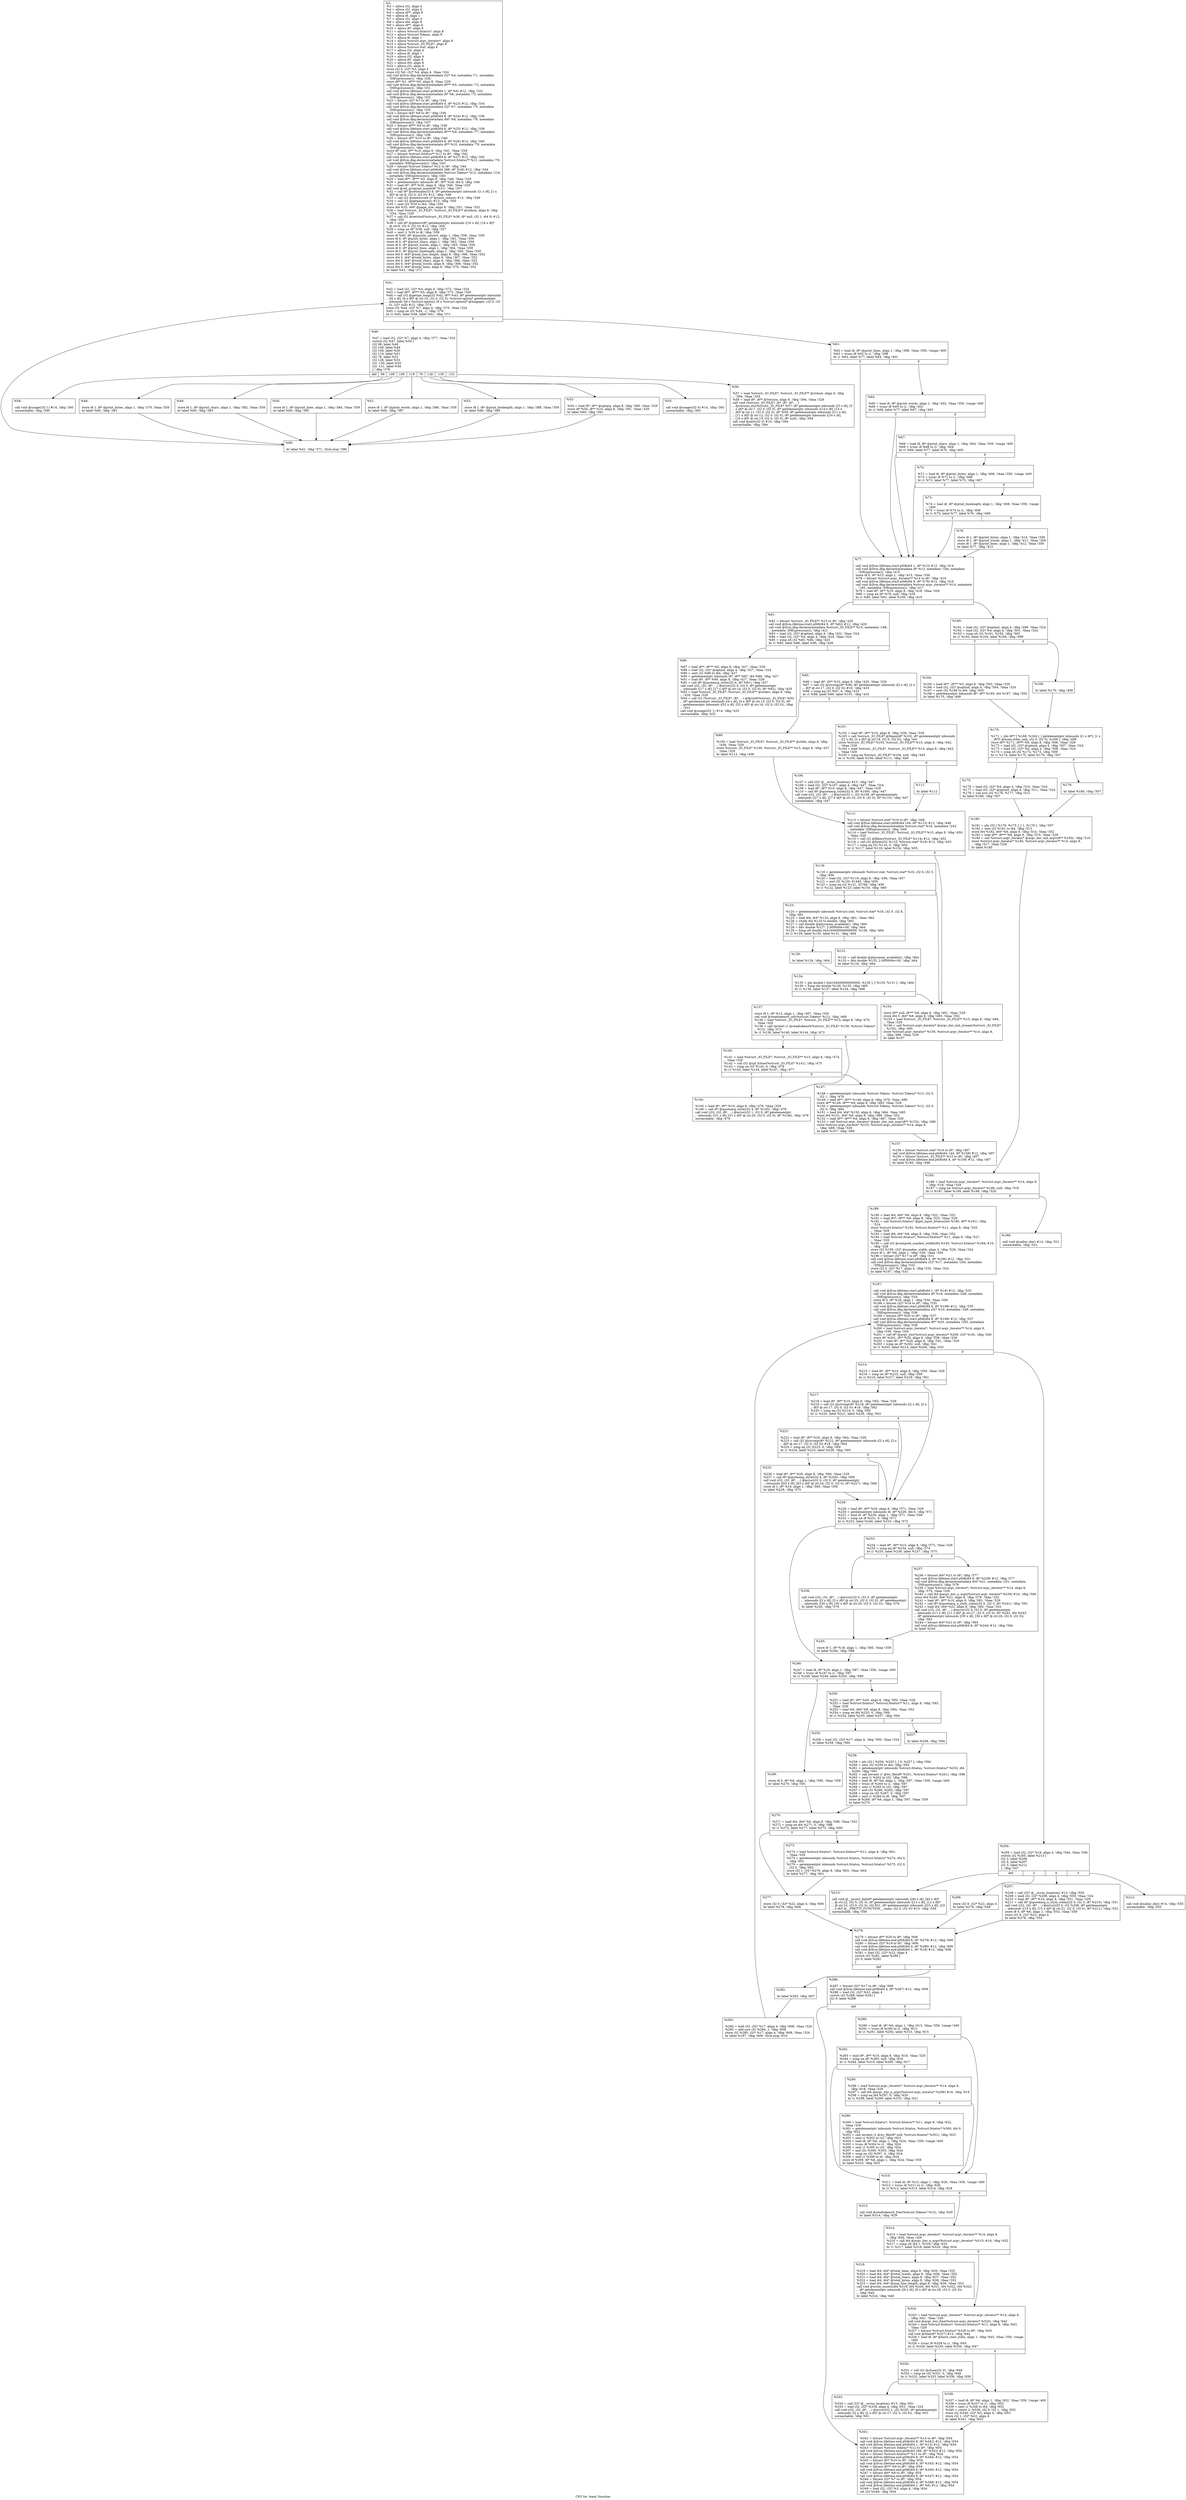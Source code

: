 digraph "CFG for 'main' function" {
	label="CFG for 'main' function";

	Node0x27b2780 [shape=record,label="{%2:\l  %3 = alloca i32, align 4\l  %4 = alloca i32, align 4\l  %5 = alloca i8**, align 8\l  %6 = alloca i8, align 1\l  %7 = alloca i32, align 4\l  %8 = alloca i64, align 8\l  %9 = alloca i8**, align 8\l  %10 = alloca i8*, align 8\l  %11 = alloca %struct.fstatus*, align 8\l  %12 = alloca %struct.Tokens, align 8\l  %13 = alloca i8, align 1\l  %14 = alloca %struct.argv_iterator*, align 8\l  %15 = alloca %struct._IO_FILE*, align 8\l  %16 = alloca %struct.stat, align 8\l  %17 = alloca i32, align 4\l  %18 = alloca i8, align 1\l  %19 = alloca i32, align 4\l  %20 = alloca i8*, align 8\l  %21 = alloca i64, align 8\l  %22 = alloca i32, align 4\l  store i32 0, i32* %3, align 4\l  store i32 %0, i32* %4, align 4, !tbaa !324\l  call void @llvm.dbg.declare(metadata i32* %4, metadata !71, metadata\l... !DIExpression()), !dbg !328\l  store i8** %1, i8*** %5, align 8, !tbaa !329\l  call void @llvm.dbg.declare(metadata i8*** %5, metadata !72, metadata\l... !DIExpression()), !dbg !331\l  call void @llvm.lifetime.start.p0i8(i64 1, i8* %6) #12, !dbg !332\l  call void @llvm.dbg.declare(metadata i8* %6, metadata !73, metadata\l... !DIExpression()), !dbg !333\l  %23 = bitcast i32* %7 to i8*, !dbg !334\l  call void @llvm.lifetime.start.p0i8(i64 4, i8* %23) #12, !dbg !334\l  call void @llvm.dbg.declare(metadata i32* %7, metadata !75, metadata\l... !DIExpression()), !dbg !335\l  %24 = bitcast i64* %8 to i8*, !dbg !336\l  call void @llvm.lifetime.start.p0i8(i64 8, i8* %24) #12, !dbg !336\l  call void @llvm.dbg.declare(metadata i64* %8, metadata !76, metadata\l... !DIExpression()), !dbg !337\l  %25 = bitcast i8*** %9 to i8*, !dbg !338\l  call void @llvm.lifetime.start.p0i8(i64 8, i8* %25) #12, !dbg !338\l  call void @llvm.dbg.declare(metadata i8*** %9, metadata !77, metadata\l... !DIExpression()), !dbg !339\l  %26 = bitcast i8** %10 to i8*, !dbg !340\l  call void @llvm.lifetime.start.p0i8(i64 8, i8* %26) #12, !dbg !340\l  call void @llvm.dbg.declare(metadata i8** %10, metadata !78, metadata\l... !DIExpression()), !dbg !341\l  store i8* null, i8** %10, align 8, !dbg !341, !tbaa !329\l  %27 = bitcast %struct.fstatus** %11 to i8*, !dbg !342\l  call void @llvm.lifetime.start.p0i8(i64 8, i8* %27) #12, !dbg !342\l  call void @llvm.dbg.declare(metadata %struct.fstatus** %11, metadata !79,\l... metadata !DIExpression()), !dbg !343\l  %28 = bitcast %struct.Tokens* %12 to i8*, !dbg !344\l  call void @llvm.lifetime.start.p0i8(i64 288, i8* %28) #12, !dbg !344\l  call void @llvm.dbg.declare(metadata %struct.Tokens* %12, metadata !124,\l... metadata !DIExpression()), !dbg !345\l  %29 = load i8**, i8*** %5, align 8, !dbg !346, !tbaa !329\l  %30 = getelementptr inbounds i8*, i8** %29, i64 0, !dbg !346\l  %31 = load i8*, i8** %30, align 8, !dbg !346, !tbaa !329\l  call void @set_program_name(i8* %31), !dbg !347\l  %32 = call i8* @setlocale(i32 6, i8* getelementptr inbounds ([1 x i8], [1 x\l... i8]* @.str.8, i32 0, i32 0)) #12, !dbg !348\l  %33 = call i32 @atexit(void ()* @close_stdout) #12, !dbg !349\l  %34 = call i32 @getpagesize() #13, !dbg !350\l  %35 = sext i32 %34 to i64, !dbg !350\l  store i64 %35, i64* @page_size, align 8, !dbg !351, !tbaa !352\l  %36 = load %struct._IO_FILE*, %struct._IO_FILE** @stdout, align 8, !dbg\l... !354, !tbaa !329\l  %37 = call i32 @setvbuf(%struct._IO_FILE* %36, i8* null, i32 1, i64 0) #12,\l... !dbg !355\l  %38 = call i8* @getenv(i8* getelementptr inbounds ([16 x i8], [16 x i8]*\l... @.str.9, i32 0, i32 0)) #12, !dbg !356\l  %39 = icmp ne i8* %38, null, !dbg !357\l  %40 = zext i1 %39 to i8, !dbg !358\l  store i8 %40, i8* @posixly_correct, align 1, !dbg !358, !tbaa !359\l  store i8 0, i8* @print_bytes, align 1, !dbg !361, !tbaa !359\l  store i8 0, i8* @print_chars, align 1, !dbg !362, !tbaa !359\l  store i8 0, i8* @print_words, align 1, !dbg !363, !tbaa !359\l  store i8 0, i8* @print_lines, align 1, !dbg !364, !tbaa !359\l  store i8 0, i8* @print_linelength, align 1, !dbg !365, !tbaa !359\l  store i64 0, i64* @max_line_length, align 8, !dbg !366, !tbaa !352\l  store i64 0, i64* @total_bytes, align 8, !dbg !367, !tbaa !352\l  store i64 0, i64* @total_chars, align 8, !dbg !368, !tbaa !352\l  store i64 0, i64* @total_words, align 8, !dbg !369, !tbaa !352\l  store i64 0, i64* @total_lines, align 8, !dbg !370, !tbaa !352\l  br label %41, !dbg !371\l}"];
	Node0x27b2780 -> Node0x27b2ab0;
	Node0x27b2ab0 [shape=record,label="{%41:\l\l  %42 = load i32, i32* %4, align 4, !dbg !372, !tbaa !324\l  %43 = load i8**, i8*** %5, align 8, !dbg !373, !tbaa !329\l  %44 = call i32 @getopt_long(i32 %42, i8** %43, i8* getelementptr inbounds\l... ([6 x i8], [6 x i8]* @.str.10, i32 0, i32 0), %struct.option* getelementptr\l... inbounds ([9 x %struct.option], [9 x %struct.option]* @longopts, i32 0, i32\l... 0), i32* null) #12, !dbg !374\l  store i32 %44, i32* %7, align 4, !dbg !375, !tbaa !324\l  %45 = icmp ne i32 %44, -1, !dbg !376\l  br i1 %45, label %46, label %61, !dbg !371\l|{<s0>T|<s1>F}}"];
	Node0x27b2ab0:s0 -> Node0x27b2b00;
	Node0x27b2ab0:s1 -> Node0x27b2e70;
	Node0x27b2b00 [shape=record,label="{%46:\l\l  %47 = load i32, i32* %7, align 4, !dbg !377, !tbaa !324\l  switch i32 %47, label %59 [\l    i32 99, label %48\l    i32 109, label %49\l    i32 108, label %50\l    i32 119, label %51\l    i32 76, label %52\l    i32 128, label %53\l    i32 -130, label %55\l    i32 -131, label %56\l  ], !dbg !378\l|{<s0>def|<s1>99|<s2>109|<s3>108|<s4>119|<s5>76|<s6>128|<s7>-130|<s8>-131}}"];
	Node0x27b2b00:s0 -> Node0x27b2dd0;
	Node0x27b2b00:s1 -> Node0x27b2b50;
	Node0x27b2b00:s2 -> Node0x27b2ba0;
	Node0x27b2b00:s3 -> Node0x27b2bf0;
	Node0x27b2b00:s4 -> Node0x27b2c40;
	Node0x27b2b00:s5 -> Node0x27b2c90;
	Node0x27b2b00:s6 -> Node0x27b2ce0;
	Node0x27b2b00:s7 -> Node0x27b2d30;
	Node0x27b2b00:s8 -> Node0x27b2d80;
	Node0x27b2b50 [shape=record,label="{%48:\l\l  store i8 1, i8* @print_bytes, align 1, !dbg !379, !tbaa !359\l  br label %60, !dbg !381\l}"];
	Node0x27b2b50 -> Node0x27b2e20;
	Node0x27b2ba0 [shape=record,label="{%49:\l\l  store i8 1, i8* @print_chars, align 1, !dbg !382, !tbaa !359\l  br label %60, !dbg !383\l}"];
	Node0x27b2ba0 -> Node0x27b2e20;
	Node0x27b2bf0 [shape=record,label="{%50:\l\l  store i8 1, i8* @print_lines, align 1, !dbg !384, !tbaa !359\l  br label %60, !dbg !385\l}"];
	Node0x27b2bf0 -> Node0x27b2e20;
	Node0x27b2c40 [shape=record,label="{%51:\l\l  store i8 1, i8* @print_words, align 1, !dbg !386, !tbaa !359\l  br label %60, !dbg !387\l}"];
	Node0x27b2c40 -> Node0x27b2e20;
	Node0x27b2c90 [shape=record,label="{%52:\l\l  store i8 1, i8* @print_linelength, align 1, !dbg !388, !tbaa !359\l  br label %60, !dbg !389\l}"];
	Node0x27b2c90 -> Node0x27b2e20;
	Node0x27b2ce0 [shape=record,label="{%53:\l\l  %54 = load i8*, i8** @optarg, align 8, !dbg !390, !tbaa !329\l  store i8* %54, i8** %10, align 8, !dbg !391, !tbaa !329\l  br label %60, !dbg !392\l}"];
	Node0x27b2ce0 -> Node0x27b2e20;
	Node0x27b2d30 [shape=record,label="{%55:\l\l  call void @usage(i32 0) #14, !dbg !393\l  unreachable, !dbg !393\l}"];
	Node0x27b2d80 [shape=record,label="{%56:\l\l  %57 = load %struct._IO_FILE*, %struct._IO_FILE** @stdout, align 8, !dbg\l... !394, !tbaa !329\l  %58 = load i8*, i8** @Version, align 8, !dbg !394, !tbaa !329\l  call void (%struct._IO_FILE*, i8*, i8*, i8*, ...)\l... @version_etc(%struct._IO_FILE* %57, i8* getelementptr inbounds ([3 x i8], [3\l... x i8]* @.str.7, i32 0, i32 0), i8* getelementptr inbounds ([14 x i8], [14 x\l... i8]* @.str.11, i32 0, i32 0), i8* %58, i8* getelementptr inbounds ([11 x i8],\l... [11 x i8]* @.str.12, i32 0, i32 0), i8* getelementptr inbounds ([16 x i8],\l... [16 x i8]* @.str.13, i32 0, i32 0), i8* null), !dbg !394\l  call void @exit(i32 0) #15, !dbg !394\l  unreachable, !dbg !394\l}"];
	Node0x27b2dd0 [shape=record,label="{%59:\l\l  call void @usage(i32 1) #14, !dbg !395\l  unreachable, !dbg !395\l}"];
	Node0x27b2e20 [shape=record,label="{%60:\l\l  br label %41, !dbg !371, !llvm.loop !396\l}"];
	Node0x27b2e20 -> Node0x27b2ab0;
	Node0x27b2e70 [shape=record,label="{%61:\l\l  %62 = load i8, i8* @print_lines, align 1, !dbg !398, !tbaa !359, !range !400\l  %63 = trunc i8 %62 to i1, !dbg !398\l  br i1 %63, label %77, label %64, !dbg !401\l|{<s0>T|<s1>F}}"];
	Node0x27b2e70:s0 -> Node0x27b3050;
	Node0x27b2e70:s1 -> Node0x27b2ec0;
	Node0x27b2ec0 [shape=record,label="{%64:\l\l  %65 = load i8, i8* @print_words, align 1, !dbg !402, !tbaa !359, !range !400\l  %66 = trunc i8 %65 to i1, !dbg !402\l  br i1 %66, label %77, label %67, !dbg !403\l|{<s0>T|<s1>F}}"];
	Node0x27b2ec0:s0 -> Node0x27b3050;
	Node0x27b2ec0:s1 -> Node0x27b2f10;
	Node0x27b2f10 [shape=record,label="{%67:\l\l  %68 = load i8, i8* @print_chars, align 1, !dbg !404, !tbaa !359, !range !400\l  %69 = trunc i8 %68 to i1, !dbg !404\l  br i1 %69, label %77, label %70, !dbg !405\l|{<s0>T|<s1>F}}"];
	Node0x27b2f10:s0 -> Node0x27b3050;
	Node0x27b2f10:s1 -> Node0x27b2f60;
	Node0x27b2f60 [shape=record,label="{%70:\l\l  %71 = load i8, i8* @print_bytes, align 1, !dbg !406, !tbaa !359, !range !400\l  %72 = trunc i8 %71 to i1, !dbg !406\l  br i1 %72, label %77, label %73, !dbg !407\l|{<s0>T|<s1>F}}"];
	Node0x27b2f60:s0 -> Node0x27b3050;
	Node0x27b2f60:s1 -> Node0x27b2fb0;
	Node0x27b2fb0 [shape=record,label="{%73:\l\l  %74 = load i8, i8* @print_linelength, align 1, !dbg !408, !tbaa !359, !range\l... !400\l  %75 = trunc i8 %74 to i1, !dbg !408\l  br i1 %75, label %77, label %76, !dbg !409\l|{<s0>T|<s1>F}}"];
	Node0x27b2fb0:s0 -> Node0x27b3050;
	Node0x27b2fb0:s1 -> Node0x27b3000;
	Node0x27b3000 [shape=record,label="{%76:\l\l  store i8 1, i8* @print_bytes, align 1, !dbg !410, !tbaa !359\l  store i8 1, i8* @print_words, align 1, !dbg !411, !tbaa !359\l  store i8 1, i8* @print_lines, align 1, !dbg !412, !tbaa !359\l  br label %77, !dbg !413\l}"];
	Node0x27b3000 -> Node0x27b3050;
	Node0x27b3050 [shape=record,label="{%77:\l\l  call void @llvm.lifetime.start.p0i8(i64 1, i8* %13) #12, !dbg !414\l  call void @llvm.dbg.declare(metadata i8* %13, metadata !184, metadata\l... !DIExpression()), !dbg !415\l  store i8 0, i8* %13, align 1, !dbg !415, !tbaa !359\l  %78 = bitcast %struct.argv_iterator** %14 to i8*, !dbg !416\l  call void @llvm.lifetime.start.p0i8(i64 8, i8* %78) #12, !dbg !416\l  call void @llvm.dbg.declare(metadata %struct.argv_iterator** %14, metadata\l... !185, metadata !DIExpression()), !dbg !417\l  %79 = load i8*, i8** %10, align 8, !dbg !418, !tbaa !329\l  %80 = icmp ne i8* %79, null, !dbg !418\l  br i1 %80, label %81, label %160, !dbg !419\l|{<s0>T|<s1>F}}"];
	Node0x27b3050:s0 -> Node0x27b30a0;
	Node0x27b3050:s1 -> Node0x27b3690;
	Node0x27b30a0 [shape=record,label="{%81:\l\l  %82 = bitcast %struct._IO_FILE** %15 to i8*, !dbg !420\l  call void @llvm.lifetime.start.p0i8(i64 8, i8* %82) #12, !dbg !420\l  call void @llvm.dbg.declare(metadata %struct._IO_FILE** %15, metadata !188,\l... metadata !DIExpression()), !dbg !421\l  %83 = load i32, i32* @optind, align 4, !dbg !422, !tbaa !324\l  %84 = load i32, i32* %4, align 4, !dbg !424, !tbaa !324\l  %85 = icmp slt i32 %83, %84, !dbg !425\l  br i1 %85, label %86, label %95, !dbg !426\l|{<s0>T|<s1>F}}"];
	Node0x27b30a0:s0 -> Node0x27b30f0;
	Node0x27b30a0:s1 -> Node0x27b3140;
	Node0x27b30f0 [shape=record,label="{%86:\l\l  %87 = load i8**, i8*** %5, align 8, !dbg !427, !tbaa !329\l  %88 = load i32, i32* @optind, align 4, !dbg !427, !tbaa !324\l  %89 = sext i32 %88 to i64, !dbg !427\l  %90 = getelementptr inbounds i8*, i8** %87, i64 %89, !dbg !427\l  %91 = load i8*, i8** %90, align 8, !dbg !427, !tbaa !329\l  %92 = call i8* @quotearg_style(i32 4, i8* %91), !dbg !427\l  call void (i32, i32, i8*, ...) @error(i32 0, i32 0, i8* getelementptr\l... inbounds ([17 x i8], [17 x i8]* @.str.14, i32 0, i32 0), i8* %92), !dbg !429\l  %93 = load %struct._IO_FILE*, %struct._IO_FILE** @stderr, align 8, !dbg\l... !430, !tbaa !329\l  %94 = call i32 (%struct._IO_FILE*, i8*, ...) @fprintf(%struct._IO_FILE* %93,\l... i8* getelementptr inbounds ([4 x i8], [4 x i8]* @.str.15, i32 0, i32 0), i8*\l... getelementptr inbounds ([52 x i8], [52 x i8]* @.str.16, i32 0, i32 0)), !dbg\l... !431\l  call void @usage(i32 1) #14, !dbg !432\l  unreachable, !dbg !432\l}"];
	Node0x27b3140 [shape=record,label="{%95:\l\l  %96 = load i8*, i8** %10, align 8, !dbg !433, !tbaa !329\l  %97 = call i32 @strcmp(i8* %96, i8* getelementptr inbounds ([2 x i8], [2 x\l... i8]* @.str.17, i32 0, i32 0)) #16, !dbg !433\l  %98 = icmp eq i32 %97, 0, !dbg !433\l  br i1 %98, label %99, label %101, !dbg !435\l|{<s0>T|<s1>F}}"];
	Node0x27b3140:s0 -> Node0x27b3190;
	Node0x27b3140:s1 -> Node0x27b31e0;
	Node0x27b3190 [shape=record,label="{%99:\l\l  %100 = load %struct._IO_FILE*, %struct._IO_FILE** @stdin, align 8, !dbg\l... !436, !tbaa !329\l  store %struct._IO_FILE* %100, %struct._IO_FILE** %15, align 8, !dbg !437,\l... !tbaa !329\l  br label %112, !dbg !438\l}"];
	Node0x27b3190 -> Node0x27b32d0;
	Node0x27b31e0 [shape=record,label="{%101:\l\l  %102 = load i8*, i8** %10, align 8, !dbg !439, !tbaa !329\l  %103 = call %struct._IO_FILE* @fopen(i8* %102, i8* getelementptr inbounds\l... ([2 x i8], [2 x i8]* @.str.18, i32 0, i32 0)), !dbg !441\l  store %struct._IO_FILE* %103, %struct._IO_FILE** %15, align 8, !dbg !442,\l... !tbaa !329\l  %104 = load %struct._IO_FILE*, %struct._IO_FILE** %15, align 8, !dbg !443,\l... !tbaa !329\l  %105 = icmp eq %struct._IO_FILE* %104, null, !dbg !445\l  br i1 %105, label %106, label %111, !dbg !446\l|{<s0>T|<s1>F}}"];
	Node0x27b31e0:s0 -> Node0x27b3230;
	Node0x27b31e0:s1 -> Node0x27b3280;
	Node0x27b3230 [shape=record,label="{%106:\l\l  %107 = call i32* @__errno_location() #13, !dbg !447\l  %108 = load i32, i32* %107, align 4, !dbg !447, !tbaa !324\l  %109 = load i8*, i8** %10, align 8, !dbg !447, !tbaa !329\l  %110 = call i8* @quotearg_style(i32 4, i8* %109), !dbg !447\l  call void (i32, i32, i8*, ...) @error(i32 1, i32 %108, i8* getelementptr\l... inbounds ([27 x i8], [27 x i8]* @.str.19, i32 0, i32 0), i8* %110), !dbg !447\l  unreachable, !dbg !447\l}"];
	Node0x27b3280 [shape=record,label="{%111:\l\l  br label %112\l}"];
	Node0x27b3280 -> Node0x27b32d0;
	Node0x27b32d0 [shape=record,label="{%112:\l\l  %113 = bitcast %struct.stat* %16 to i8*, !dbg !448\l  call void @llvm.lifetime.start.p0i8(i64 144, i8* %113) #12, !dbg !448\l  call void @llvm.dbg.declare(metadata %struct.stat* %16, metadata !243,\l... metadata !DIExpression()), !dbg !449\l  %114 = load %struct._IO_FILE*, %struct._IO_FILE** %15, align 8, !dbg !450,\l... !tbaa !329\l  %115 = call i32 @fileno(%struct._IO_FILE* %114) #12, !dbg !452\l  %116 = call i32 @fstat(i32 %115, %struct.stat* %16) #12, !dbg !453\l  %117 = icmp eq i32 %116, 0, !dbg !454\l  br i1 %117, label %118, label %154, !dbg !455\l|{<s0>T|<s1>F}}"];
	Node0x27b32d0:s0 -> Node0x27b3320;
	Node0x27b32d0:s1 -> Node0x27b35f0;
	Node0x27b3320 [shape=record,label="{%118:\l\l  %119 = getelementptr inbounds %struct.stat, %struct.stat* %16, i32 0, i32 3,\l... !dbg !456\l  %120 = load i32, i32* %119, align 8, !dbg !456, !tbaa !457\l  %121 = and i32 %120, 61440, !dbg !456\l  %122 = icmp eq i32 %121, 32768, !dbg !456\l  br i1 %122, label %123, label %154, !dbg !460\l|{<s0>T|<s1>F}}"];
	Node0x27b3320:s0 -> Node0x27b3370;
	Node0x27b3320:s1 -> Node0x27b35f0;
	Node0x27b3370 [shape=record,label="{%123:\l\l  %124 = getelementptr inbounds %struct.stat, %struct.stat* %16, i32 0, i32 8,\l... !dbg !461\l  %125 = load i64, i64* %124, align 8, !dbg !461, !tbaa !462\l  %126 = sitofp i64 %125 to double, !dbg !463\l  %127 = call double @physmem_available(), !dbg !464\l  %128 = fdiv double %127, 2.000000e+00, !dbg !464\l  %129 = fcmp olt double 0x4164000000000000, %128, !dbg !464\l  br i1 %129, label %130, label %131, !dbg !464\l|{<s0>T|<s1>F}}"];
	Node0x27b3370:s0 -> Node0x27b33c0;
	Node0x27b3370:s1 -> Node0x27b3410;
	Node0x27b33c0 [shape=record,label="{%130:\l\l  br label %134, !dbg !464\l}"];
	Node0x27b33c0 -> Node0x27b3460;
	Node0x27b3410 [shape=record,label="{%131:\l\l  %132 = call double @physmem_available(), !dbg !464\l  %133 = fdiv double %132, 2.000000e+00, !dbg !464\l  br label %134, !dbg !464\l}"];
	Node0x27b3410 -> Node0x27b3460;
	Node0x27b3460 [shape=record,label="{%134:\l\l  %135 = phi double [ 0x4164000000000000, %130 ], [ %133, %131 ], !dbg !464\l  %136 = fcmp ole double %126, %135, !dbg !465\l  br i1 %136, label %137, label %154, !dbg !466\l|{<s0>T|<s1>F}}"];
	Node0x27b3460:s0 -> Node0x27b34b0;
	Node0x27b3460:s1 -> Node0x27b35f0;
	Node0x27b34b0 [shape=record,label="{%137:\l\l  store i8 1, i8* %13, align 1, !dbg !467, !tbaa !359\l  call void @readtokens0_init(%struct.Tokens* %12), !dbg !469\l  %138 = load %struct._IO_FILE*, %struct._IO_FILE** %15, align 8, !dbg !470,\l... !tbaa !329\l  %139 = call zeroext i1 @readtokens0(%struct._IO_FILE* %138, %struct.Tokens*\l... %12), !dbg !472\l  br i1 %139, label %140, label %144, !dbg !473\l|{<s0>T|<s1>F}}"];
	Node0x27b34b0:s0 -> Node0x27b3500;
	Node0x27b34b0:s1 -> Node0x27b3550;
	Node0x27b3500 [shape=record,label="{%140:\l\l  %141 = load %struct._IO_FILE*, %struct._IO_FILE** %15, align 8, !dbg !474,\l... !tbaa !329\l  %142 = call i32 @rpl_fclose(%struct._IO_FILE* %141), !dbg !475\l  %143 = icmp ne i32 %142, 0, !dbg !476\l  br i1 %143, label %144, label %147, !dbg !477\l|{<s0>T|<s1>F}}"];
	Node0x27b3500:s0 -> Node0x27b3550;
	Node0x27b3500:s1 -> Node0x27b35a0;
	Node0x27b3550 [shape=record,label="{%144:\l\l  %145 = load i8*, i8** %10, align 8, !dbg !478, !tbaa !329\l  %146 = call i8* @quotearg_style(i32 4, i8* %145), !dbg !478\l  call void (i32, i32, i8*, ...) @error(i32 1, i32 0, i8* getelementptr\l... inbounds ([31 x i8], [31 x i8]* @.str.20, i32 0, i32 0), i8* %146), !dbg !478\l  unreachable, !dbg !478\l}"];
	Node0x27b35a0 [shape=record,label="{%147:\l\l  %148 = getelementptr inbounds %struct.Tokens, %struct.Tokens* %12, i32 0,\l... i32 1, !dbg !479\l  %149 = load i8**, i8*** %148, align 8, !dbg !479, !tbaa !480\l  store i8** %149, i8*** %9, align 8, !dbg !483, !tbaa !329\l  %150 = getelementptr inbounds %struct.Tokens, %struct.Tokens* %12, i32 0,\l... i32 0, !dbg !484\l  %151 = load i64, i64* %150, align 8, !dbg !484, !tbaa !485\l  store i64 %151, i64* %8, align 8, !dbg !486, !tbaa !352\l  %152 = load i8**, i8*** %9, align 8, !dbg !487, !tbaa !329\l  %153 = call %struct.argv_iterator* @argv_iter_init_argv(i8** %152), !dbg !488\l  store %struct.argv_iterator* %153, %struct.argv_iterator** %14, align 8,\l... !dbg !489, !tbaa !329\l  br label %157, !dbg !490\l}"];
	Node0x27b35a0 -> Node0x27b3640;
	Node0x27b35f0 [shape=record,label="{%154:\l\l  store i8** null, i8*** %9, align 8, !dbg !491, !tbaa !329\l  store i64 0, i64* %8, align 8, !dbg !493, !tbaa !352\l  %155 = load %struct._IO_FILE*, %struct._IO_FILE** %15, align 8, !dbg !494,\l... !tbaa !329\l  %156 = call %struct.argv_iterator* @argv_iter_init_stream(%struct._IO_FILE*\l... %155), !dbg !495\l  store %struct.argv_iterator* %156, %struct.argv_iterator** %14, align 8,\l... !dbg !496, !tbaa !329\l  br label %157\l}"];
	Node0x27b35f0 -> Node0x27b3640;
	Node0x27b3640 [shape=record,label="{%157:\l\l  %158 = bitcast %struct.stat* %16 to i8*, !dbg !497\l  call void @llvm.lifetime.end.p0i8(i64 144, i8* %158) #12, !dbg !497\l  %159 = bitcast %struct._IO_FILE** %15 to i8*, !dbg !497\l  call void @llvm.lifetime.end.p0i8(i64 8, i8* %159) #12, !dbg !497\l  br label %185, !dbg !498\l}"];
	Node0x27b3640 -> Node0x27b38c0;
	Node0x27b3690 [shape=record,label="{%160:\l\l  %161 = load i32, i32* @optind, align 4, !dbg !499, !tbaa !324\l  %162 = load i32, i32* %4, align 4, !dbg !501, !tbaa !324\l  %163 = icmp slt i32 %161, %162, !dbg !502\l  br i1 %163, label %164, label %169, !dbg !499\l|{<s0>T|<s1>F}}"];
	Node0x27b3690:s0 -> Node0x27b36e0;
	Node0x27b3690:s1 -> Node0x27b3730;
	Node0x27b36e0 [shape=record,label="{%164:\l\l  %165 = load i8**, i8*** %5, align 8, !dbg !503, !tbaa !329\l  %166 = load i32, i32* @optind, align 4, !dbg !504, !tbaa !324\l  %167 = sext i32 %166 to i64, !dbg !505\l  %168 = getelementptr inbounds i8*, i8** %165, i64 %167, !dbg !505\l  br label %170, !dbg !499\l}"];
	Node0x27b36e0 -> Node0x27b3780;
	Node0x27b3730 [shape=record,label="{%169:\l\l  br label %170, !dbg !499\l}"];
	Node0x27b3730 -> Node0x27b3780;
	Node0x27b3780 [shape=record,label="{%170:\l\l  %171 = phi i8** [ %168, %164 ], [ getelementptr inbounds ([1 x i8*], [1 x\l... i8*]* @main.stdin_only, i32 0, i32 0), %169 ], !dbg !499\l  store i8** %171, i8*** %9, align 8, !dbg !506, !tbaa !329\l  %172 = load i32, i32* @optind, align 4, !dbg !507, !tbaa !324\l  %173 = load i32, i32* %4, align 4, !dbg !508, !tbaa !324\l  %174 = icmp slt i32 %172, %173, !dbg !509\l  br i1 %174, label %175, label %179, !dbg !507\l|{<s0>T|<s1>F}}"];
	Node0x27b3780:s0 -> Node0x27b37d0;
	Node0x27b3780:s1 -> Node0x27b3820;
	Node0x27b37d0 [shape=record,label="{%175:\l\l  %176 = load i32, i32* %4, align 4, !dbg !510, !tbaa !324\l  %177 = load i32, i32* @optind, align 4, !dbg !511, !tbaa !324\l  %178 = sub nsw i32 %176, %177, !dbg !512\l  br label %180, !dbg !507\l}"];
	Node0x27b37d0 -> Node0x27b3870;
	Node0x27b3820 [shape=record,label="{%179:\l\l  br label %180, !dbg !507\l}"];
	Node0x27b3820 -> Node0x27b3870;
	Node0x27b3870 [shape=record,label="{%180:\l\l  %181 = phi i32 [ %178, %175 ], [ 1, %179 ], !dbg !507\l  %182 = sext i32 %181 to i64, !dbg !513\l  store i64 %182, i64* %8, align 8, !dbg !514, !tbaa !352\l  %183 = load i8**, i8*** %9, align 8, !dbg !515, !tbaa !329\l  %184 = call %struct.argv_iterator* @argv_iter_init_argv(i8** %183), !dbg !516\l  store %struct.argv_iterator* %184, %struct.argv_iterator** %14, align 8,\l... !dbg !517, !tbaa !329\l  br label %185\l}"];
	Node0x27b3870 -> Node0x27b38c0;
	Node0x27b38c0 [shape=record,label="{%185:\l\l  %186 = load %struct.argv_iterator*, %struct.argv_iterator** %14, align 8,\l... !dbg !518, !tbaa !329\l  %187 = icmp ne %struct.argv_iterator* %186, null, !dbg !518\l  br i1 %187, label %189, label %188, !dbg !520\l|{<s0>T|<s1>F}}"];
	Node0x27b38c0:s0 -> Node0x27b3960;
	Node0x27b38c0:s1 -> Node0x27b3910;
	Node0x27b3910 [shape=record,label="{%188:\l\l  call void @xalloc_die() #14, !dbg !521\l  unreachable, !dbg !521\l}"];
	Node0x27b3960 [shape=record,label="{%189:\l\l  %190 = load i64, i64* %8, align 8, !dbg !522, !tbaa !352\l  %191 = load i8**, i8*** %9, align 8, !dbg !523, !tbaa !329\l  %192 = call %struct.fstatus* @get_input_fstatus(i64 %190, i8** %191), !dbg\l... !524\l  store %struct.fstatus* %192, %struct.fstatus** %11, align 8, !dbg !525,\l... !tbaa !329\l  %193 = load i64, i64* %8, align 8, !dbg !526, !tbaa !352\l  %194 = load %struct.fstatus*, %struct.fstatus** %11, align 8, !dbg !527,\l... !tbaa !329\l  %195 = call i32 @compute_number_width(i64 %193, %struct.fstatus* %194) #16,\l... !dbg !528\l  store i32 %195, i32* @number_width, align 4, !dbg !529, !tbaa !324\l  store i8 1, i8* %6, align 1, !dbg !530, !tbaa !359\l  %196 = bitcast i32* %17 to i8*, !dbg !531\l  call void @llvm.lifetime.start.p0i8(i64 4, i8* %196) #12, !dbg !531\l  call void @llvm.dbg.declare(metadata i32* %17, metadata !244, metadata\l... !DIExpression()), !dbg !532\l  store i32 0, i32* %17, align 4, !dbg !532, !tbaa !324\l  br label %197, !dbg !531\l}"];
	Node0x27b3960 -> Node0x27b39b0;
	Node0x27b39b0 [shape=record,label="{%197:\l\l  call void @llvm.lifetime.start.p0i8(i64 1, i8* %18) #12, !dbg !533\l  call void @llvm.dbg.declare(metadata i8* %18, metadata !246, metadata\l... !DIExpression()), !dbg !534\l  store i8 0, i8* %18, align 1, !dbg !534, !tbaa !359\l  %198 = bitcast i32* %19 to i8*, !dbg !535\l  call void @llvm.lifetime.start.p0i8(i64 4, i8* %198) #12, !dbg !535\l  call void @llvm.dbg.declare(metadata i32* %19, metadata !249, metadata\l... !DIExpression()), !dbg !536\l  %199 = bitcast i8** %20 to i8*, !dbg !537\l  call void @llvm.lifetime.start.p0i8(i64 8, i8* %199) #12, !dbg !537\l  call void @llvm.dbg.declare(metadata i8** %20, metadata !250, metadata\l... !DIExpression()), !dbg !538\l  %200 = load %struct.argv_iterator*, %struct.argv_iterator** %14, align 8,\l... !dbg !539, !tbaa !329\l  %201 = call i8* @argv_iter(%struct.argv_iterator* %200, i32* %19), !dbg !540\l  store i8* %201, i8** %20, align 8, !dbg !538, !tbaa !329\l  %202 = load i8*, i8** %20, align 8, !dbg !541, !tbaa !329\l  %203 = icmp ne i8* %202, null, !dbg !541\l  br i1 %203, label %214, label %204, !dbg !543\l|{<s0>T|<s1>F}}"];
	Node0x27b39b0:s0 -> Node0x27b3b90;
	Node0x27b39b0:s1 -> Node0x27b3a00;
	Node0x27b3a00 [shape=record,label="{%204:\l\l  %205 = load i32, i32* %19, align 4, !dbg !544, !tbaa !546\l  switch i32 %205, label %213 [\l    i32 2, label %206\l    i32 4, label %207\l    i32 3, label %212\l  ], !dbg !547\l|{<s0>def|<s1>2|<s2>4|<s3>3}}"];
	Node0x27b3a00:s0 -> Node0x27b3b40;
	Node0x27b3a00:s1 -> Node0x27b3a50;
	Node0x27b3a00:s2 -> Node0x27b3aa0;
	Node0x27b3a00:s3 -> Node0x27b3af0;
	Node0x27b3a50 [shape=record,label="{%206:\l\l  store i32 9, i32* %22, align 4\l  br label %278, !dbg !548\l}"];
	Node0x27b3a50 -> Node0x27b4130;
	Node0x27b3aa0 [shape=record,label="{%207:\l\l  %208 = call i32* @__errno_location() #13, !dbg !550\l  %209 = load i32, i32* %208, align 4, !dbg !550, !tbaa !324\l  %210 = load i8*, i8** %10, align 8, !dbg !551, !tbaa !329\l  %211 = call i8* @quotearg_n_style_colon(i32 0, i32 3, i8* %210), !dbg !551\l  call void (i32, i32, i8*, ...) @error(i32 0, i32 %209, i8* getelementptr\l... inbounds ([15 x i8], [15 x i8]* @.str.21, i32 0, i32 0), i8* %211), !dbg !552\l  store i8 0, i8* %6, align 1, !dbg !553, !tbaa !359\l  store i32 9, i32* %22, align 4\l  br label %278, !dbg !554\l}"];
	Node0x27b3aa0 -> Node0x27b4130;
	Node0x27b3af0 [shape=record,label="{%212:\l\l  call void @xalloc_die() #14, !dbg !555\l  unreachable, !dbg !555\l}"];
	Node0x27b3b40 [shape=record,label="{%213:\l\l  call void @__assert_fail(i8* getelementptr inbounds ([40 x i8], [40 x i8]*\l... @.str.22, i32 0, i32 0), i8* getelementptr inbounds ([12 x i8], [12 x i8]*\l... @.str.23, i32 0, i32 0), i32 831, i8* getelementptr inbounds ([23 x i8], [23\l... x i8]* @__PRETTY_FUNCTION__.main, i32 0, i32 0)) #15, !dbg !556\l  unreachable, !dbg !556\l}"];
	Node0x27b3b90 [shape=record,label="{%214:\l\l  %215 = load i8*, i8** %10, align 8, !dbg !559, !tbaa !329\l  %216 = icmp ne i8* %215, null, !dbg !559\l  br i1 %216, label %217, label %228, !dbg !561\l|{<s0>T|<s1>F}}"];
	Node0x27b3b90:s0 -> Node0x27b3be0;
	Node0x27b3b90:s1 -> Node0x27b3cd0;
	Node0x27b3be0 [shape=record,label="{%217:\l\l  %218 = load i8*, i8** %10, align 8, !dbg !562, !tbaa !329\l  %219 = call i32 @strcmp(i8* %218, i8* getelementptr inbounds ([2 x i8], [2 x\l... i8]* @.str.17, i32 0, i32 0)) #16, !dbg !562\l  %220 = icmp eq i32 %219, 0, !dbg !562\l  br i1 %220, label %221, label %228, !dbg !563\l|{<s0>T|<s1>F}}"];
	Node0x27b3be0:s0 -> Node0x27b3c30;
	Node0x27b3be0:s1 -> Node0x27b3cd0;
	Node0x27b3c30 [shape=record,label="{%221:\l\l  %222 = load i8*, i8** %20, align 8, !dbg !564, !tbaa !329\l  %223 = call i32 @strcmp(i8* %222, i8* getelementptr inbounds ([2 x i8], [2 x\l... i8]* @.str.17, i32 0, i32 0)) #16, !dbg !564\l  %224 = icmp eq i32 %223, 0, !dbg !564\l  br i1 %224, label %225, label %228, !dbg !565\l|{<s0>T|<s1>F}}"];
	Node0x27b3c30:s0 -> Node0x27b3c80;
	Node0x27b3c30:s1 -> Node0x27b3cd0;
	Node0x27b3c80 [shape=record,label="{%225:\l\l  %226 = load i8*, i8** %20, align 8, !dbg !566, !tbaa !329\l  %227 = call i8* @quotearg_style(i32 4, i8* %226), !dbg !566\l  call void (i32, i32, i8*, ...) @error(i32 0, i32 0, i8* getelementptr\l... inbounds ([63 x i8], [63 x i8]* @.str.24, i32 0, i32 0), i8* %227), !dbg !568\l  store i8 1, i8* %18, align 1, !dbg !569, !tbaa !359\l  br label %228, !dbg !570\l}"];
	Node0x27b3c80 -> Node0x27b3cd0;
	Node0x27b3cd0 [shape=record,label="{%228:\l\l  %229 = load i8*, i8** %20, align 8, !dbg !571, !tbaa !329\l  %230 = getelementptr inbounds i8, i8* %229, i64 0, !dbg !571\l  %231 = load i8, i8* %230, align 1, !dbg !571, !tbaa !546\l  %232 = icmp ne i8 %231, 0, !dbg !571\l  br i1 %232, label %246, label %233, !dbg !572\l|{<s0>T|<s1>F}}"];
	Node0x27b3cd0:s0 -> Node0x27b3e60;
	Node0x27b3cd0:s1 -> Node0x27b3d20;
	Node0x27b3d20 [shape=record,label="{%233:\l\l  %234 = load i8*, i8** %10, align 8, !dbg !573, !tbaa !329\l  %235 = icmp eq i8* %234, null, !dbg !574\l  br i1 %235, label %236, label %237, !dbg !575\l|{<s0>T|<s1>F}}"];
	Node0x27b3d20:s0 -> Node0x27b3d70;
	Node0x27b3d20:s1 -> Node0x27b3dc0;
	Node0x27b3d70 [shape=record,label="{%236:\l\l  call void (i32, i32, i8*, ...) @error(i32 0, i32 0, i8* getelementptr\l... inbounds ([3 x i8], [3 x i8]* @.str.25, i32 0, i32 0), i8* getelementptr\l... inbounds ([30 x i8], [30 x i8]* @.str.26, i32 0, i32 0)), !dbg !576\l  br label %245, !dbg !576\l}"];
	Node0x27b3d70 -> Node0x27b3e10;
	Node0x27b3dc0 [shape=record,label="{%237:\l\l  %238 = bitcast i64* %21 to i8*, !dbg !577\l  call void @llvm.lifetime.start.p0i8(i64 8, i8* %238) #12, !dbg !577\l  call void @llvm.dbg.declare(metadata i64* %21, metadata !251, metadata\l... !DIExpression()), !dbg !578\l  %239 = load %struct.argv_iterator*, %struct.argv_iterator** %14, align 8,\l... !dbg !579, !tbaa !329\l  %240 = call i64 @argv_iter_n_args(%struct.argv_iterator* %239) #16, !dbg !580\l  store i64 %240, i64* %21, align 8, !dbg !578, !tbaa !352\l  %241 = load i8*, i8** %10, align 8, !dbg !581, !tbaa !329\l  %242 = call i8* @quotearg_n_style_colon(i32 0, i32 3, i8* %241), !dbg !581\l  %243 = load i64, i64* %21, align 8, !dbg !582, !tbaa !352\l  call void (i32, i32, i8*, ...) @error(i32 0, i32 0, i8* getelementptr\l... inbounds ([11 x i8], [11 x i8]* @.str.27, i32 0, i32 0), i8* %242, i64 %243,\l... i8* getelementptr inbounds ([30 x i8], [30 x i8]* @.str.26, i32 0, i32 0)),\l... !dbg !583\l  %244 = bitcast i64* %21 to i8*, !dbg !584\l  call void @llvm.lifetime.end.p0i8(i64 8, i8* %244) #12, !dbg !584\l  br label %245\l}"];
	Node0x27b3dc0 -> Node0x27b3e10;
	Node0x27b3e10 [shape=record,label="{%245:\l\l  store i8 1, i8* %18, align 1, !dbg !585, !tbaa !359\l  br label %246, !dbg !586\l}"];
	Node0x27b3e10 -> Node0x27b3e60;
	Node0x27b3e60 [shape=record,label="{%246:\l\l  %247 = load i8, i8* %18, align 1, !dbg !587, !tbaa !359, !range !400\l  %248 = trunc i8 %247 to i1, !dbg !587\l  br i1 %248, label %249, label %250, !dbg !589\l|{<s0>T|<s1>F}}"];
	Node0x27b3e60:s0 -> Node0x27b3eb0;
	Node0x27b3e60:s1 -> Node0x27b3f00;
	Node0x27b3eb0 [shape=record,label="{%249:\l\l  store i8 0, i8* %6, align 1, !dbg !590, !tbaa !359\l  br label %270, !dbg !591\l}"];
	Node0x27b3eb0 -> Node0x27b4040;
	Node0x27b3f00 [shape=record,label="{%250:\l\l  %251 = load i8*, i8** %20, align 8, !dbg !592, !tbaa !329\l  %252 = load %struct.fstatus*, %struct.fstatus** %11, align 8, !dbg !593,\l... !tbaa !329\l  %253 = load i64, i64* %8, align 8, !dbg !594, !tbaa !352\l  %254 = icmp ne i64 %253, 0, !dbg !594\l  br i1 %254, label %255, label %257, !dbg !594\l|{<s0>T|<s1>F}}"];
	Node0x27b3f00:s0 -> Node0x27b3f50;
	Node0x27b3f00:s1 -> Node0x27b3fa0;
	Node0x27b3f50 [shape=record,label="{%255:\l\l  %256 = load i32, i32* %17, align 4, !dbg !595, !tbaa !324\l  br label %258, !dbg !594\l}"];
	Node0x27b3f50 -> Node0x27b3ff0;
	Node0x27b3fa0 [shape=record,label="{%257:\l\l  br label %258, !dbg !594\l}"];
	Node0x27b3fa0 -> Node0x27b3ff0;
	Node0x27b3ff0 [shape=record,label="{%258:\l\l  %259 = phi i32 [ %256, %255 ], [ 0, %257 ], !dbg !594\l  %260 = sext i32 %259 to i64, !dbg !593\l  %261 = getelementptr inbounds %struct.fstatus, %struct.fstatus* %252, i64\l... %260, !dbg !593\l  %262 = call zeroext i1 @wc_file(i8* %251, %struct.fstatus* %261), !dbg !596\l  %263 = zext i1 %262 to i32, !dbg !596\l  %264 = load i8, i8* %6, align 1, !dbg !597, !tbaa !359, !range !400\l  %265 = trunc i8 %264 to i1, !dbg !597\l  %266 = zext i1 %265 to i32, !dbg !597\l  %267 = and i32 %266, %263, !dbg !597\l  %268 = icmp ne i32 %267, 0, !dbg !597\l  %269 = zext i1 %268 to i8, !dbg !597\l  store i8 %269, i8* %6, align 1, !dbg !597, !tbaa !359\l  br label %270\l}"];
	Node0x27b3ff0 -> Node0x27b4040;
	Node0x27b4040 [shape=record,label="{%270:\l\l  %271 = load i64, i64* %8, align 8, !dbg !598, !tbaa !352\l  %272 = icmp ne i64 %271, 0, !dbg !598\l  br i1 %272, label %277, label %273, !dbg !600\l|{<s0>T|<s1>F}}"];
	Node0x27b4040:s0 -> Node0x27b40e0;
	Node0x27b4040:s1 -> Node0x27b4090;
	Node0x27b4090 [shape=record,label="{%273:\l\l  %274 = load %struct.fstatus*, %struct.fstatus** %11, align 8, !dbg !601,\l... !tbaa !329\l  %275 = getelementptr inbounds %struct.fstatus, %struct.fstatus* %274, i64 0,\l... !dbg !601\l  %276 = getelementptr inbounds %struct.fstatus, %struct.fstatus* %275, i32 0,\l... i32 0, !dbg !602\l  store i32 1, i32* %276, align 8, !dbg !603, !tbaa !604\l  br label %277, !dbg !601\l}"];
	Node0x27b4090 -> Node0x27b40e0;
	Node0x27b40e0 [shape=record,label="{%277:\l\l  store i32 0, i32* %22, align 4, !dbg !606\l  br label %278, !dbg !606\l}"];
	Node0x27b40e0 -> Node0x27b4130;
	Node0x27b4130 [shape=record,label="{%278:\l\l  %279 = bitcast i8** %20 to i8*, !dbg !606\l  call void @llvm.lifetime.end.p0i8(i64 8, i8* %279) #12, !dbg !606\l  %280 = bitcast i32* %19 to i8*, !dbg !606\l  call void @llvm.lifetime.end.p0i8(i64 4, i8* %280) #12, !dbg !606\l  call void @llvm.lifetime.end.p0i8(i64 1, i8* %18) #12, !dbg !606\l  %281 = load i32, i32* %22, align 4\l  switch i32 %281, label %286 [\l    i32 0, label %282\l  ]\l|{<s0>def|<s1>0}}"];
	Node0x27b4130:s0 -> Node0x27b4220;
	Node0x27b4130:s1 -> Node0x27b4180;
	Node0x27b4180 [shape=record,label="{%282:\l\l  br label %283, !dbg !607\l}"];
	Node0x27b4180 -> Node0x27b41d0;
	Node0x27b41d0 [shape=record,label="{%283:\l\l  %284 = load i32, i32* %17, align 4, !dbg !608, !tbaa !324\l  %285 = add nsw i32 %284, 1, !dbg !608\l  store i32 %285, i32* %17, align 4, !dbg !608, !tbaa !324\l  br label %197, !dbg !609, !llvm.loop !610\l}"];
	Node0x27b41d0 -> Node0x27b39b0;
	Node0x27b4220 [shape=record,label="{%286:\l\l  %287 = bitcast i32* %17 to i8*, !dbg !609\l  call void @llvm.lifetime.end.p0i8(i64 4, i8* %287) #12, !dbg !609\l  %288 = load i32, i32* %22, align 4\l  switch i32 %288, label %341 [\l    i32 9, label %289\l  ]\l|{<s0>def|<s1>9}}"];
	Node0x27b4220:s0 -> Node0x27b4630;
	Node0x27b4220:s1 -> Node0x27b4270;
	Node0x27b4270 [shape=record,label="{%289:\l\l  %290 = load i8, i8* %6, align 1, !dbg !613, !tbaa !359, !range !400\l  %291 = trunc i8 %290 to i1, !dbg !613\l  br i1 %291, label %292, label %310, !dbg !615\l|{<s0>T|<s1>F}}"];
	Node0x27b4270:s0 -> Node0x27b42c0;
	Node0x27b4270:s1 -> Node0x27b43b0;
	Node0x27b42c0 [shape=record,label="{%292:\l\l  %293 = load i8*, i8** %10, align 8, !dbg !616, !tbaa !329\l  %294 = icmp ne i8* %293, null, !dbg !616\l  br i1 %294, label %310, label %295, !dbg !617\l|{<s0>T|<s1>F}}"];
	Node0x27b42c0:s0 -> Node0x27b43b0;
	Node0x27b42c0:s1 -> Node0x27b4310;
	Node0x27b4310 [shape=record,label="{%295:\l\l  %296 = load %struct.argv_iterator*, %struct.argv_iterator** %14, align 8,\l... !dbg !618, !tbaa !329\l  %297 = call i64 @argv_iter_n_args(%struct.argv_iterator* %296) #16, !dbg !619\l  %298 = icmp eq i64 %297, 0, !dbg !620\l  br i1 %298, label %299, label %310, !dbg !621\l|{<s0>T|<s1>F}}"];
	Node0x27b4310:s0 -> Node0x27b4360;
	Node0x27b4310:s1 -> Node0x27b43b0;
	Node0x27b4360 [shape=record,label="{%299:\l\l  %300 = load %struct.fstatus*, %struct.fstatus** %11, align 8, !dbg !622,\l... !tbaa !329\l  %301 = getelementptr inbounds %struct.fstatus, %struct.fstatus* %300, i64 0,\l... !dbg !622\l  %302 = call zeroext i1 @wc_file(i8* null, %struct.fstatus* %301), !dbg !623\l  %303 = zext i1 %302 to i32, !dbg !623\l  %304 = load i8, i8* %6, align 1, !dbg !624, !tbaa !359, !range !400\l  %305 = trunc i8 %304 to i1, !dbg !624\l  %306 = zext i1 %305 to i32, !dbg !624\l  %307 = and i32 %306, %303, !dbg !624\l  %308 = icmp ne i32 %307, 0, !dbg !624\l  %309 = zext i1 %308 to i8, !dbg !624\l  store i8 %309, i8* %6, align 1, !dbg !624, !tbaa !359\l  br label %310, !dbg !625\l}"];
	Node0x27b4360 -> Node0x27b43b0;
	Node0x27b43b0 [shape=record,label="{%310:\l\l  %311 = load i8, i8* %13, align 1, !dbg !626, !tbaa !359, !range !400\l  %312 = trunc i8 %311 to i1, !dbg !626\l  br i1 %312, label %313, label %314, !dbg !628\l|{<s0>T|<s1>F}}"];
	Node0x27b43b0:s0 -> Node0x27b4400;
	Node0x27b43b0:s1 -> Node0x27b4450;
	Node0x27b4400 [shape=record,label="{%313:\l\l  call void @readtokens0_free(%struct.Tokens* %12), !dbg !629\l  br label %314, !dbg !629\l}"];
	Node0x27b4400 -> Node0x27b4450;
	Node0x27b4450 [shape=record,label="{%314:\l\l  %315 = load %struct.argv_iterator*, %struct.argv_iterator** %14, align 8,\l... !dbg !630, !tbaa !329\l  %316 = call i64 @argv_iter_n_args(%struct.argv_iterator* %315) #16, !dbg !632\l  %317 = icmp ult i64 1, %316, !dbg !633\l  br i1 %317, label %318, label %324, !dbg !634\l|{<s0>T|<s1>F}}"];
	Node0x27b4450:s0 -> Node0x27b44a0;
	Node0x27b4450:s1 -> Node0x27b44f0;
	Node0x27b44a0 [shape=record,label="{%318:\l\l  %319 = load i64, i64* @total_lines, align 8, !dbg !635, !tbaa !352\l  %320 = load i64, i64* @total_words, align 8, !dbg !636, !tbaa !352\l  %321 = load i64, i64* @total_chars, align 8, !dbg !637, !tbaa !352\l  %322 = load i64, i64* @total_bytes, align 8, !dbg !638, !tbaa !352\l  %323 = load i64, i64* @max_line_length, align 8, !dbg !639, !tbaa !352\l  call void @write_counts(i64 %319, i64 %320, i64 %321, i64 %322, i64 %323,\l... i8* getelementptr inbounds ([6 x i8], [6 x i8]* @.str.28, i32 0, i32 0)),\l... !dbg !640\l  br label %324, !dbg !640\l}"];
	Node0x27b44a0 -> Node0x27b44f0;
	Node0x27b44f0 [shape=record,label="{%324:\l\l  %325 = load %struct.argv_iterator*, %struct.argv_iterator** %14, align 8,\l... !dbg !641, !tbaa !329\l  call void @argv_iter_free(%struct.argv_iterator* %325), !dbg !642\l  %326 = load %struct.fstatus*, %struct.fstatus** %11, align 8, !dbg !643,\l... !tbaa !329\l  %327 = bitcast %struct.fstatus* %326 to i8*, !dbg !643\l  call void @free(i8* %327) #12, !dbg !644\l  %328 = load i8, i8* @have_read_stdin, align 1, !dbg !645, !tbaa !359, !range\l... !400\l  %329 = trunc i8 %328 to i1, !dbg !645\l  br i1 %329, label %330, label %336, !dbg !647\l|{<s0>T|<s1>F}}"];
	Node0x27b44f0:s0 -> Node0x27b4540;
	Node0x27b44f0:s1 -> Node0x27b45e0;
	Node0x27b4540 [shape=record,label="{%330:\l\l  %331 = call i32 @close(i32 0), !dbg !648\l  %332 = icmp ne i32 %331, 0, !dbg !649\l  br i1 %332, label %333, label %336, !dbg !650\l|{<s0>T|<s1>F}}"];
	Node0x27b4540:s0 -> Node0x27b4590;
	Node0x27b4540:s1 -> Node0x27b45e0;
	Node0x27b4590 [shape=record,label="{%333:\l\l  %334 = call i32* @__errno_location() #13, !dbg !651\l  %335 = load i32, i32* %334, align 4, !dbg !651, !tbaa !324\l  call void (i32, i32, i8*, ...) @error(i32 1, i32 %335, i8* getelementptr\l... inbounds ([2 x i8], [2 x i8]* @.str.17, i32 0, i32 0)), !dbg !651\l  unreachable, !dbg !651\l}"];
	Node0x27b45e0 [shape=record,label="{%336:\l\l  %337 = load i8, i8* %6, align 1, !dbg !652, !tbaa !359, !range !400\l  %338 = trunc i8 %337 to i1, !dbg !652\l  %339 = zext i1 %338 to i64, !dbg !652\l  %340 = select i1 %338, i32 0, i32 1, !dbg !652\l  store i32 %340, i32* %3, align 4, !dbg !653\l  store i32 1, i32* %22, align 4\l  br label %341, !dbg !653\l}"];
	Node0x27b45e0 -> Node0x27b4630;
	Node0x27b4630 [shape=record,label="{%341:\l\l  %342 = bitcast %struct.argv_iterator** %14 to i8*, !dbg !654\l  call void @llvm.lifetime.end.p0i8(i64 8, i8* %342) #12, !dbg !654\l  call void @llvm.lifetime.end.p0i8(i64 1, i8* %13) #12, !dbg !654\l  %343 = bitcast %struct.Tokens* %12 to i8*, !dbg !654\l  call void @llvm.lifetime.end.p0i8(i64 288, i8* %343) #12, !dbg !654\l  %344 = bitcast %struct.fstatus** %11 to i8*, !dbg !654\l  call void @llvm.lifetime.end.p0i8(i64 8, i8* %344) #12, !dbg !654\l  %345 = bitcast i8** %10 to i8*, !dbg !654\l  call void @llvm.lifetime.end.p0i8(i64 8, i8* %345) #12, !dbg !654\l  %346 = bitcast i8*** %9 to i8*, !dbg !654\l  call void @llvm.lifetime.end.p0i8(i64 8, i8* %346) #12, !dbg !654\l  %347 = bitcast i64* %8 to i8*, !dbg !654\l  call void @llvm.lifetime.end.p0i8(i64 8, i8* %347) #12, !dbg !654\l  %348 = bitcast i32* %7 to i8*, !dbg !654\l  call void @llvm.lifetime.end.p0i8(i64 4, i8* %348) #12, !dbg !654\l  call void @llvm.lifetime.end.p0i8(i64 1, i8* %6) #12, !dbg !654\l  %349 = load i32, i32* %3, align 4, !dbg !654\l  ret i32 %349, !dbg !654\l}"];
}
